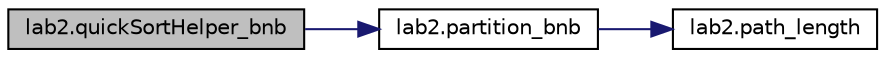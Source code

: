 digraph "lab2.quickSortHelper_bnb"
{
  edge [fontname="Helvetica",fontsize="10",labelfontname="Helvetica",labelfontsize="10"];
  node [fontname="Helvetica",fontsize="10",shape=record];
  rankdir="LR";
  Node1 [label="lab2.quickSortHelper_bnb",height=0.2,width=0.4,color="black", fillcolor="grey75", style="filled", fontcolor="black"];
  Node1 -> Node2 [color="midnightblue",fontsize="10",style="solid",fontname="Helvetica"];
  Node2 [label="lab2.partition_bnb",height=0.2,width=0.4,color="black", fillcolor="white", style="filled",URL="$namespacelab2.html#a5a7d465167cf72bb801f8d2918930b2b"];
  Node2 -> Node3 [color="midnightblue",fontsize="10",style="solid",fontname="Helvetica"];
  Node3 [label="lab2.path_length",height=0.2,width=0.4,color="black", fillcolor="white", style="filled",URL="$namespacelab2.html#a9124033f320681f2240efa74a9961c48",tooltip="Now we&#39;re going to try optimal search. "];
}

